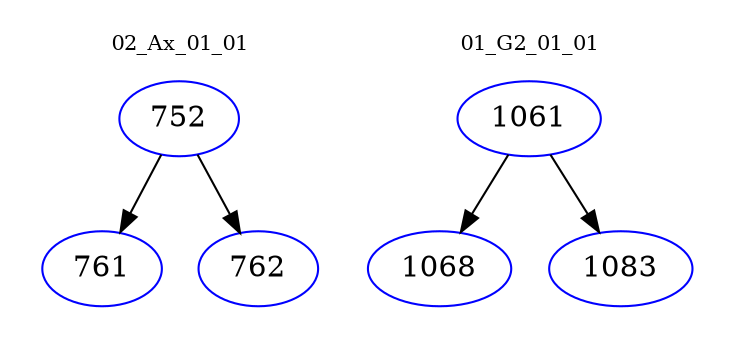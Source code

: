 digraph{
subgraph cluster_0 {
color = white
label = "02_Ax_01_01";
fontsize=10;
T0_752 [label="752", color="blue"]
T0_752 -> T0_761 [color="black"]
T0_761 [label="761", color="blue"]
T0_752 -> T0_762 [color="black"]
T0_762 [label="762", color="blue"]
}
subgraph cluster_1 {
color = white
label = "01_G2_01_01";
fontsize=10;
T1_1061 [label="1061", color="blue"]
T1_1061 -> T1_1068 [color="black"]
T1_1068 [label="1068", color="blue"]
T1_1061 -> T1_1083 [color="black"]
T1_1083 [label="1083", color="blue"]
}
}
